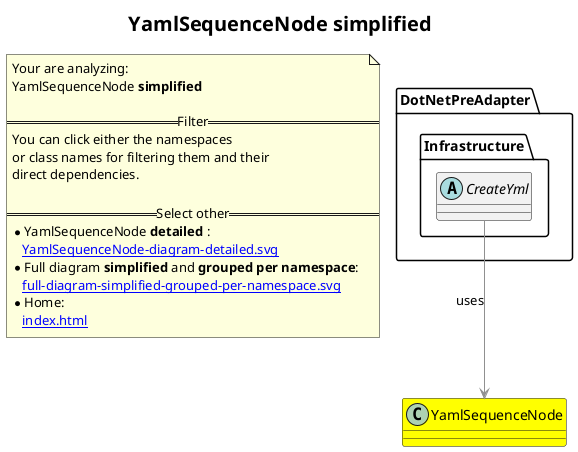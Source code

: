 @startuml
skinparam linetype ortho
title <size:20>YamlSequenceNode **simplified** </size>
note "Your are analyzing:\nYamlSequenceNode **simplified** \n\n==Filter==\nYou can click either the namespaces \nor class names for filtering them and their\ndirect dependencies.\n\n==Select other==\n* YamlSequenceNode **detailed** :\n   [[YamlSequenceNode-diagram-detailed.svg]]\n* Full diagram **simplified** and **grouped per namespace**:\n   [[full-diagram-simplified-grouped-per-namespace.svg]]\n* Home:\n   [[index.html]]" as FloatingNote
class YamlSequenceNode [[YamlSequenceNode-diagram-simplified.svg]] #yellow {
}
  abstract class DotNetPreAdapter.Infrastructure.CreateYml [[DotNetPreAdapter.Infrastructure.CreateYml-diagram-simplified.svg]]  {
  }
 ' *************************************** 
 ' *************************************** 
 ' *************************************** 
' Class relations extracted from namespace:
' 
' Class relations extracted from namespace:
' DotNetPreAdapter.Infrastructure
DotNetPreAdapter.Infrastructure.CreateYml -[#909090]-> YamlSequenceNode  : uses 
@enduml